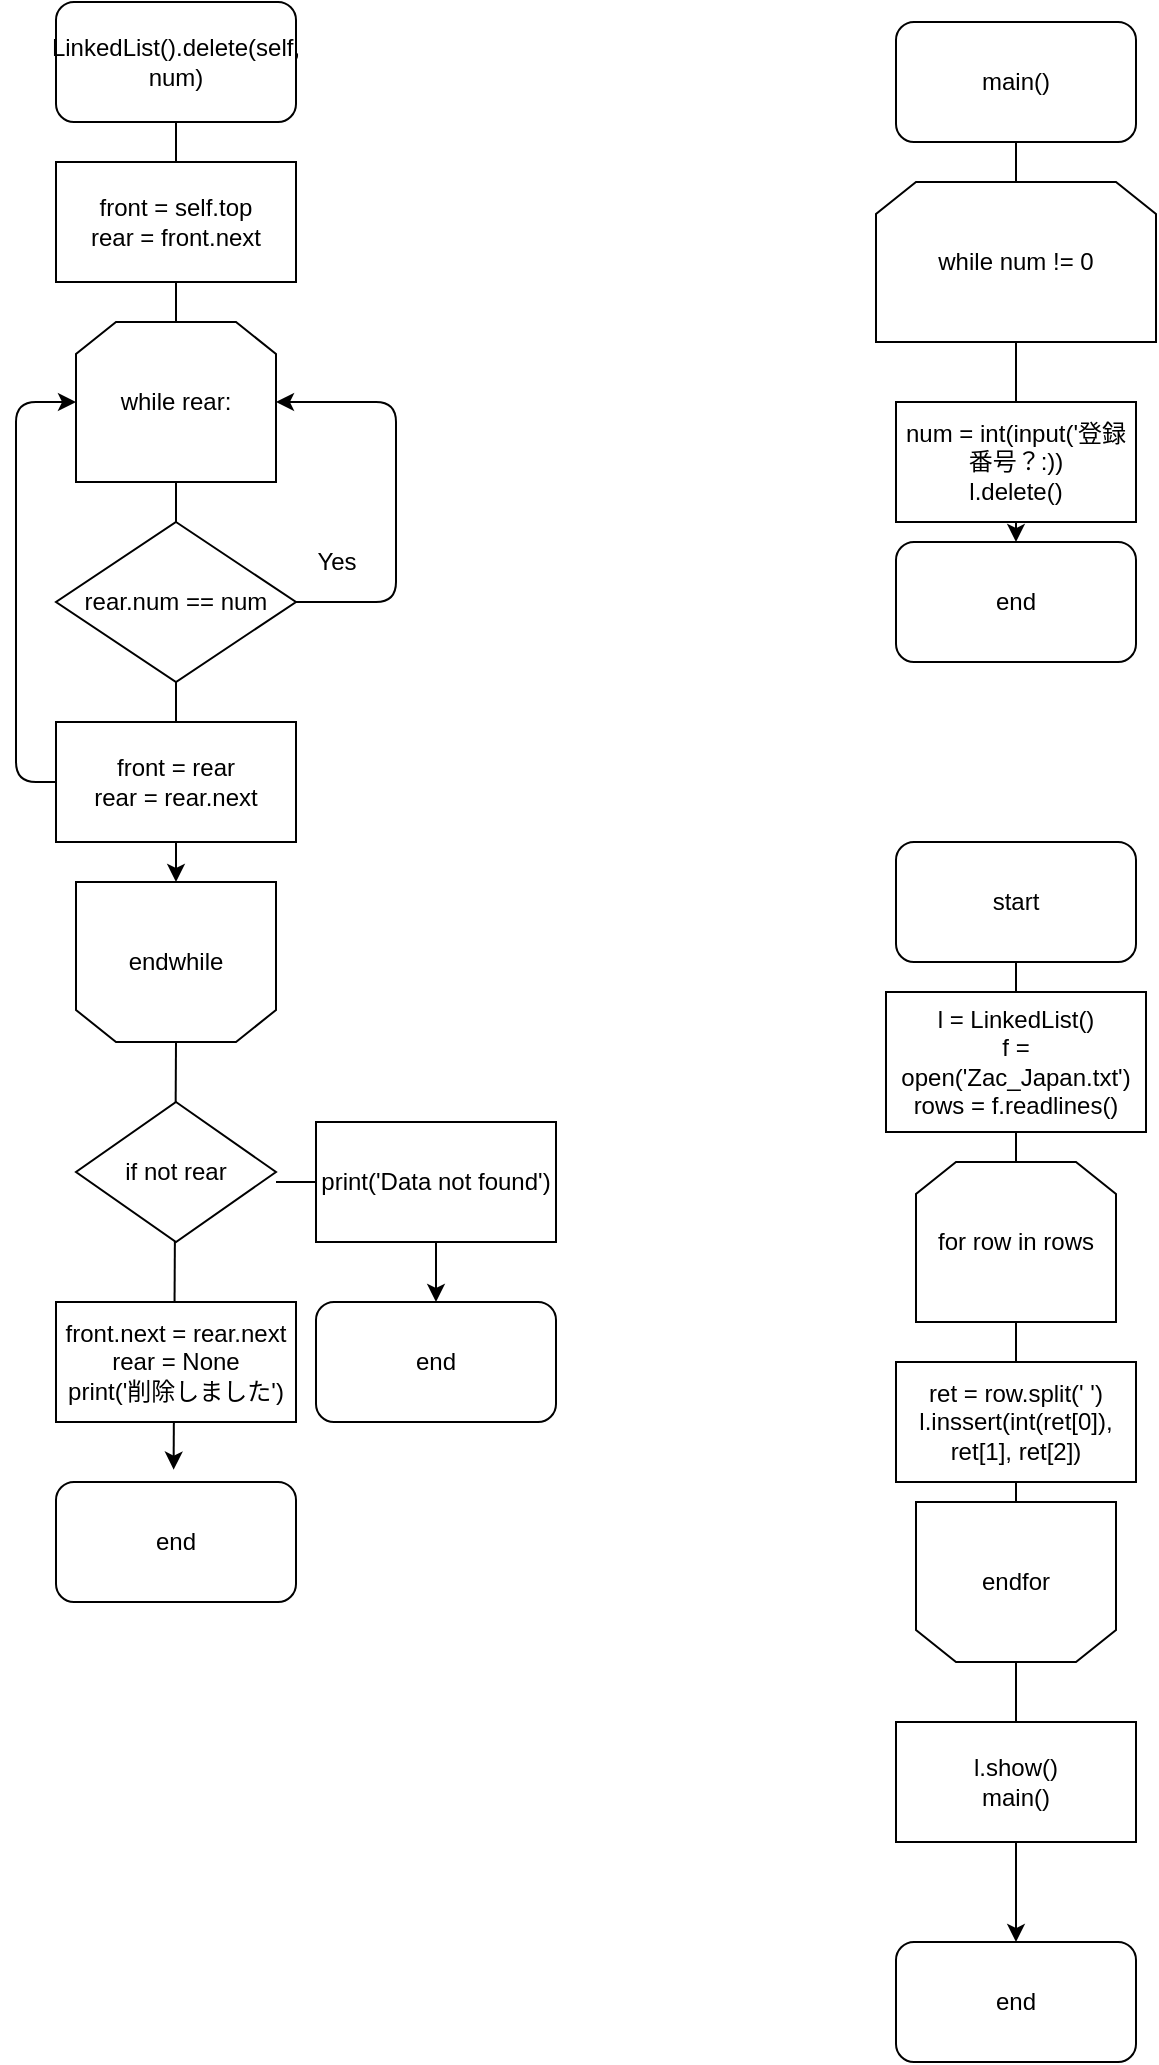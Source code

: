 <mxfile>
    <diagram id="nRh6FPd7IBtaq03-V3Xk" name="ページ1">
        <mxGraphModel dx="870" dy="997" grid="1" gridSize="10" guides="1" tooltips="1" connect="1" arrows="1" fold="1" page="1" pageScale="1" pageWidth="827" pageHeight="1169" math="0" shadow="0">
            <root>
                <mxCell id="0"/>
                <mxCell id="1" parent="0"/>
                <mxCell id="35" value="" style="endArrow=classic;html=1;exitX=0.5;exitY=1;exitDx=0;exitDy=0;entryX=0.5;entryY=0;entryDx=0;entryDy=0;" edge="1" parent="1" source="27" target="34">
                    <mxGeometry width="50" height="50" relative="1" as="geometry">
                        <mxPoint x="180" y="930" as="sourcePoint"/>
                        <mxPoint x="230" y="880" as="targetPoint"/>
                    </mxGeometry>
                </mxCell>
                <mxCell id="33" value="l.show()&lt;br&gt;main()" style="rounded=0;whiteSpace=wrap;html=1;" vertex="1" parent="1">
                    <mxGeometry x="460" y="880" width="120" height="60" as="geometry"/>
                </mxCell>
                <mxCell id="26" value="" style="endArrow=classic;html=1;exitX=0.5;exitY=1;exitDx=0;exitDy=0;entryX=0.5;entryY=0;entryDx=0;entryDy=0;" parent="1" source="21" target="25" edge="1">
                    <mxGeometry width="50" height="50" relative="1" as="geometry">
                        <mxPoint x="390" y="340" as="sourcePoint"/>
                        <mxPoint x="440" y="290" as="targetPoint"/>
                    </mxGeometry>
                </mxCell>
                <mxCell id="20" value="" style="endArrow=classic;html=1;entryX=0.5;entryY=0;entryDx=0;entryDy=0;" parent="1" target="9" edge="1">
                    <mxGeometry width="50" height="50" relative="1" as="geometry">
                        <mxPoint x="150" y="610" as="sourcePoint"/>
                        <mxPoint x="190" y="550" as="targetPoint"/>
                        <Array as="points">
                            <mxPoint x="230" y="610"/>
                        </Array>
                    </mxGeometry>
                </mxCell>
                <mxCell id="19" value="" style="endArrow=classic;html=1;exitX=0.5;exitY=0;exitDx=0;exitDy=0;entryX=0.49;entryY=-0.103;entryDx=0;entryDy=0;entryPerimeter=0;" parent="1" source="12" target="11" edge="1">
                    <mxGeometry width="50" height="50" relative="1" as="geometry">
                        <mxPoint x="260" y="520" as="sourcePoint"/>
                        <mxPoint x="310" y="470" as="targetPoint"/>
                    </mxGeometry>
                </mxCell>
                <mxCell id="13" value="" style="endArrow=classic;html=1;exitX=0.5;exitY=1;exitDx=0;exitDy=0;entryX=0.5;entryY=1;entryDx=0;entryDy=0;" parent="1" source="2" target="12" edge="1">
                    <mxGeometry width="50" height="50" relative="1" as="geometry">
                        <mxPoint x="240" y="130" as="sourcePoint"/>
                        <mxPoint x="290" y="80" as="targetPoint"/>
                    </mxGeometry>
                </mxCell>
                <mxCell id="2" value="LinkedList().delete(self, num)" style="rounded=1;whiteSpace=wrap;html=1;" parent="1" vertex="1">
                    <mxGeometry x="40" y="20" width="120" height="60" as="geometry"/>
                </mxCell>
                <mxCell id="3" value="front = self.top&lt;br&gt;rear = front.next" style="rounded=0;whiteSpace=wrap;html=1;" parent="1" vertex="1">
                    <mxGeometry x="40" y="100" width="120" height="60" as="geometry"/>
                </mxCell>
                <mxCell id="4" value="while rear:" style="shape=loopLimit;whiteSpace=wrap;html=1;" parent="1" vertex="1">
                    <mxGeometry x="50" y="180" width="100" height="80" as="geometry"/>
                </mxCell>
                <mxCell id="5" value="rear.num == num" style="rhombus;whiteSpace=wrap;html=1;" parent="1" vertex="1">
                    <mxGeometry x="40" y="280" width="120" height="80" as="geometry"/>
                </mxCell>
                <mxCell id="6" value="front = rear&lt;br&gt;rear = rear.next" style="rounded=0;whiteSpace=wrap;html=1;" parent="1" vertex="1">
                    <mxGeometry x="40" y="380" width="120" height="60" as="geometry"/>
                </mxCell>
                <mxCell id="7" value="if not rear" style="rhombus;whiteSpace=wrap;html=1;" parent="1" vertex="1">
                    <mxGeometry x="50" y="570" width="100" height="70" as="geometry"/>
                </mxCell>
                <mxCell id="8" value="print('Data not found')&lt;br&gt;" style="rounded=0;whiteSpace=wrap;html=1;" parent="1" vertex="1">
                    <mxGeometry x="170" y="580" width="120" height="60" as="geometry"/>
                </mxCell>
                <mxCell id="9" value="end" style="rounded=1;whiteSpace=wrap;html=1;" parent="1" vertex="1">
                    <mxGeometry x="170" y="670" width="120" height="60" as="geometry"/>
                </mxCell>
                <mxCell id="10" value="front.next = rear.next&lt;br&gt;rear = None&lt;br&gt;print('削除しました')" style="rounded=0;whiteSpace=wrap;html=1;" parent="1" vertex="1">
                    <mxGeometry x="40" y="670" width="120" height="60" as="geometry"/>
                </mxCell>
                <mxCell id="11" value="end" style="rounded=1;whiteSpace=wrap;html=1;" parent="1" vertex="1">
                    <mxGeometry x="40" y="760" width="120" height="60" as="geometry"/>
                </mxCell>
                <mxCell id="12" value="endwhile" style="shape=loopLimit;whiteSpace=wrap;html=1;direction=west;" parent="1" vertex="1">
                    <mxGeometry x="50" y="460" width="100" height="80" as="geometry"/>
                </mxCell>
                <mxCell id="16" value="" style="endArrow=classic;html=1;exitX=1;exitY=0.5;exitDx=0;exitDy=0;entryX=1;entryY=0.5;entryDx=0;entryDy=0;" parent="1" source="5" target="4" edge="1">
                    <mxGeometry width="50" height="50" relative="1" as="geometry">
                        <mxPoint x="300" y="450" as="sourcePoint"/>
                        <mxPoint x="350" y="400" as="targetPoint"/>
                        <Array as="points">
                            <mxPoint x="210" y="320"/>
                            <mxPoint x="210" y="220"/>
                        </Array>
                    </mxGeometry>
                </mxCell>
                <mxCell id="17" value="Yes" style="text;html=1;align=center;verticalAlign=middle;resizable=0;points=[];autosize=1;strokeColor=none;" parent="1" vertex="1">
                    <mxGeometry x="165" y="290" width="30" height="20" as="geometry"/>
                </mxCell>
                <mxCell id="18" value="" style="endArrow=classic;html=1;exitX=0;exitY=0.5;exitDx=0;exitDy=0;entryX=0;entryY=0.5;entryDx=0;entryDy=0;" parent="1" source="6" target="4" edge="1">
                    <mxGeometry width="50" height="50" relative="1" as="geometry">
                        <mxPoint x="250" y="430" as="sourcePoint"/>
                        <mxPoint x="300" y="380" as="targetPoint"/>
                        <Array as="points">
                            <mxPoint x="20" y="410"/>
                            <mxPoint x="20" y="220"/>
                        </Array>
                    </mxGeometry>
                </mxCell>
                <mxCell id="21" value="main()" style="rounded=1;whiteSpace=wrap;html=1;" parent="1" vertex="1">
                    <mxGeometry x="460" y="30" width="120" height="60" as="geometry"/>
                </mxCell>
                <mxCell id="23" value="while num != 0" style="shape=loopLimit;whiteSpace=wrap;html=1;" parent="1" vertex="1">
                    <mxGeometry x="450" y="110" width="140" height="80" as="geometry"/>
                </mxCell>
                <mxCell id="24" value="num = int(input('登録番号？:))&lt;br&gt;l.delete()" style="rounded=0;whiteSpace=wrap;html=1;" parent="1" vertex="1">
                    <mxGeometry x="460" y="220" width="120" height="60" as="geometry"/>
                </mxCell>
                <mxCell id="25" value="end" style="rounded=1;whiteSpace=wrap;html=1;" parent="1" vertex="1">
                    <mxGeometry x="460" y="290" width="120" height="60" as="geometry"/>
                </mxCell>
                <mxCell id="27" value="start" style="rounded=1;whiteSpace=wrap;html=1;" vertex="1" parent="1">
                    <mxGeometry x="460" y="440" width="120" height="60" as="geometry"/>
                </mxCell>
                <mxCell id="28" value="l = LinkedList()&lt;br&gt;f = open('Zac_Japan.txt')&lt;br&gt;rows = f.readlines()" style="rounded=0;whiteSpace=wrap;html=1;" vertex="1" parent="1">
                    <mxGeometry x="455" y="515" width="130" height="70" as="geometry"/>
                </mxCell>
                <mxCell id="30" value="for row in rows" style="shape=loopLimit;whiteSpace=wrap;html=1;" vertex="1" parent="1">
                    <mxGeometry x="470" y="600" width="100" height="80" as="geometry"/>
                </mxCell>
                <mxCell id="31" value="ret = row.split(' ')&lt;br&gt;l.inssert(int(ret[0]), ret[1], ret[2])" style="rounded=0;whiteSpace=wrap;html=1;" vertex="1" parent="1">
                    <mxGeometry x="460" y="700" width="120" height="60" as="geometry"/>
                </mxCell>
                <mxCell id="32" value="endfor" style="shape=loopLimit;whiteSpace=wrap;html=1;direction=west;" vertex="1" parent="1">
                    <mxGeometry x="470" y="770" width="100" height="80" as="geometry"/>
                </mxCell>
                <mxCell id="34" value="end" style="rounded=1;whiteSpace=wrap;html=1;" vertex="1" parent="1">
                    <mxGeometry x="460" y="990" width="120" height="60" as="geometry"/>
                </mxCell>
            </root>
        </mxGraphModel>
    </diagram>
</mxfile>

